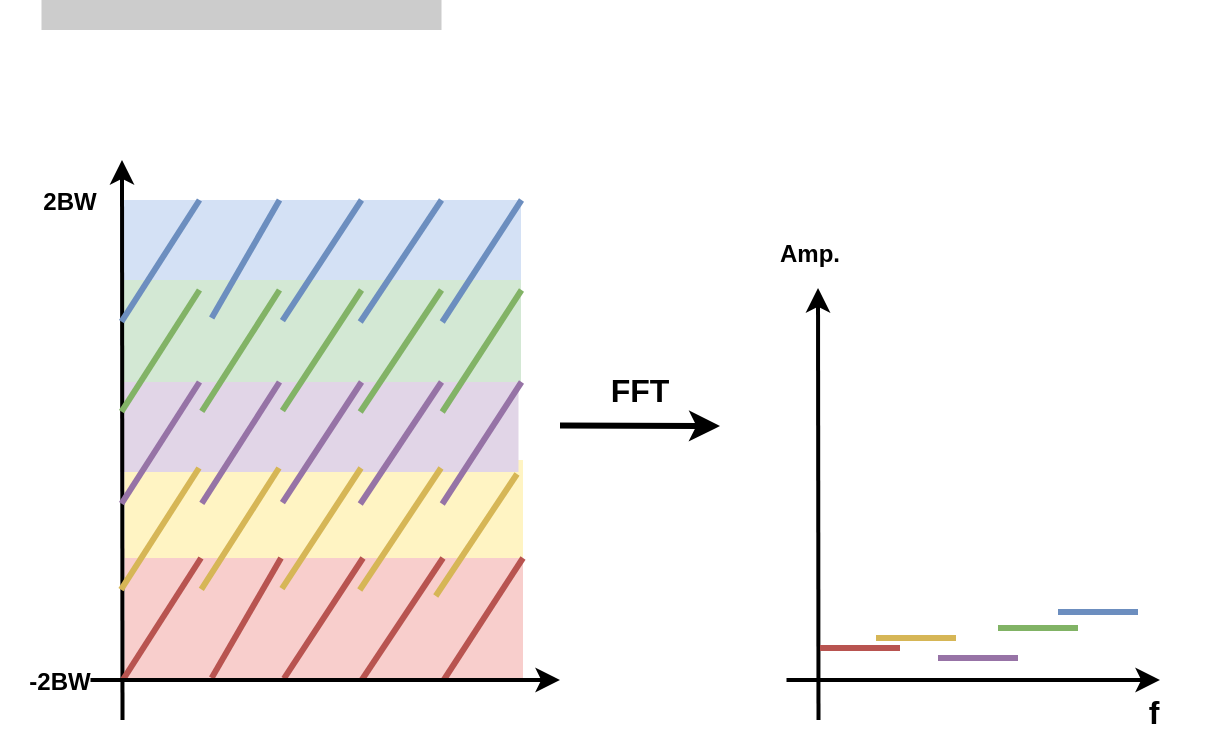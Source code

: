 <mxfile version="24.4.3" type="github">
  <diagram name="第 1 页" id="VxNEleHXGu8UuXWeugi7">
    <mxGraphModel dx="1297" dy="712" grid="1" gridSize="10" guides="1" tooltips="1" connect="1" arrows="1" fold="1" page="1" pageScale="1" pageWidth="827" pageHeight="1169" math="0" shadow="0">
      <root>
        <mxCell id="0" />
        <mxCell id="1" parent="0" />
        <mxCell id="XbkIyCVHTv0LO2_xPqWA-1" value="&lt;b&gt;2BW&lt;/b&gt;" style="text;strokeColor=none;align=center;fillColor=none;html=1;verticalAlign=middle;whiteSpace=wrap;rounded=0;" vertex="1" parent="1">
          <mxGeometry x="34.75" y="105.5" width="60" height="30" as="geometry" />
        </mxCell>
        <mxCell id="XbkIyCVHTv0LO2_xPqWA-6" value="" style="rounded=0;whiteSpace=wrap;html=1;fillColor=#F8CECC;strokeColor=none;container=0;" vertex="1" parent="1">
          <mxGeometry x="92.25" y="290" width="199.25" height="69" as="geometry" />
        </mxCell>
        <mxCell id="XbkIyCVHTv0LO2_xPqWA-7" value="" style="rounded=0;whiteSpace=wrap;html=1;fillColor=#FFF4C3;strokeColor=none;container=0;" vertex="1" parent="1">
          <mxGeometry x="92.25" y="250" width="199.25" height="49" as="geometry" />
        </mxCell>
        <mxCell id="XbkIyCVHTv0LO2_xPqWA-8" value="" style="rounded=0;whiteSpace=wrap;html=1;fillColor=#E1D5E7;strokeColor=none;container=0;" vertex="1" parent="1">
          <mxGeometry x="90" y="210" width="199.25" height="46" as="geometry" />
        </mxCell>
        <mxCell id="XbkIyCVHTv0LO2_xPqWA-9" value="" style="rounded=0;whiteSpace=wrap;html=1;fillColor=#D4E1F5;strokeColor=none;container=0;" vertex="1" parent="1">
          <mxGeometry x="91.252" y="120" width="199.25" height="46" as="geometry" />
        </mxCell>
        <mxCell id="XbkIyCVHTv0LO2_xPqWA-10" value="" style="rounded=0;whiteSpace=wrap;html=1;fillColor=#D3E8D4;strokeColor=none;container=0;" vertex="1" parent="1">
          <mxGeometry x="91.25" y="160" width="199.25" height="51" as="geometry" />
        </mxCell>
        <mxCell id="XbkIyCVHTv0LO2_xPqWA-12" value="" style="endArrow=none;html=1;rounded=0;strokeWidth=3;strokeColor=#d6b656;fillColor=#fff2cc;" edge="1" parent="1">
          <mxGeometry width="50" height="50" relative="1" as="geometry">
            <mxPoint x="247.87" y="318" as="sourcePoint" />
            <mxPoint x="288.5" y="257" as="targetPoint" />
          </mxGeometry>
        </mxCell>
        <mxCell id="XbkIyCVHTv0LO2_xPqWA-13" value="" style="endArrow=classic;html=1;rounded=0;strokeWidth=2;" edge="1" parent="1">
          <mxGeometry width="50" height="50" relative="1" as="geometry">
            <mxPoint x="91.25" y="380" as="sourcePoint" />
            <mxPoint x="91" y="100" as="targetPoint" />
          </mxGeometry>
        </mxCell>
        <mxCell id="XbkIyCVHTv0LO2_xPqWA-14" value="" style="group;strokeColor=none;fillColor=#CCCCCC;fontColor=#ffffff;container=0;" vertex="1" connectable="0" parent="1">
          <mxGeometry x="50.75" y="20" width="200" height="15" as="geometry" />
        </mxCell>
        <mxCell id="XbkIyCVHTv0LO2_xPqWA-17" value="" style="endArrow=none;html=1;rounded=0;strokeWidth=3;strokeColor=#6c8ebf;exitX=0.008;exitY=0.972;exitDx=0;exitDy=0;exitPerimeter=0;fillColor=#dae8fc;" edge="1" parent="1">
          <mxGeometry width="50" height="50" relative="1" as="geometry">
            <mxPoint x="90.752" y="180.76" as="sourcePoint" />
            <mxPoint x="129.75" y="120" as="targetPoint" />
          </mxGeometry>
        </mxCell>
        <mxCell id="XbkIyCVHTv0LO2_xPqWA-18" value="" style="endArrow=none;html=1;rounded=0;strokeWidth=3;strokeColor=#6c8ebf;exitX=0.127;exitY=0.984;exitDx=0;exitDy=0;exitPerimeter=0;fillColor=#dae8fc;" edge="1" parent="1">
          <mxGeometry width="50" height="50" relative="1" as="geometry">
            <mxPoint x="135.83" y="179.04" as="sourcePoint" />
            <mxPoint x="169.75" y="120" as="targetPoint" />
          </mxGeometry>
        </mxCell>
        <mxCell id="XbkIyCVHTv0LO2_xPqWA-19" value="" style="endArrow=none;html=1;rounded=0;strokeWidth=3;strokeColor=#6c8ebf;exitX=0.264;exitY=0.979;exitDx=0;exitDy=0;exitPerimeter=0;fillColor=#dae8fc;" edge="1" parent="1">
          <mxGeometry width="50" height="50" relative="1" as="geometry">
            <mxPoint x="171.226" y="180.32" as="sourcePoint" />
            <mxPoint x="210.75" y="120" as="targetPoint" />
          </mxGeometry>
        </mxCell>
        <mxCell id="XbkIyCVHTv0LO2_xPqWA-20" value="" style="endArrow=none;html=1;rounded=0;strokeWidth=3;strokeColor=#6c8ebf;fillColor=#dae8fc;" edge="1" parent="1">
          <mxGeometry width="50" height="50" relative="1" as="geometry">
            <mxPoint x="210.12" y="181" as="sourcePoint" />
            <mxPoint x="250.75" y="120" as="targetPoint" />
          </mxGeometry>
        </mxCell>
        <mxCell id="XbkIyCVHTv0LO2_xPqWA-21" value="" style="endArrow=none;html=1;rounded=0;strokeWidth=3;strokeColor=#6c8ebf;fillColor=#dae8fc;" edge="1" parent="1">
          <mxGeometry width="50" height="50" relative="1" as="geometry">
            <mxPoint x="251.12" y="181" as="sourcePoint" />
            <mxPoint x="290.75" y="120" as="targetPoint" />
          </mxGeometry>
        </mxCell>
        <mxCell id="XbkIyCVHTv0LO2_xPqWA-22" value="" style="endArrow=none;html=1;rounded=0;strokeWidth=3;strokeColor=#82b366;exitX=0.008;exitY=0.972;exitDx=0;exitDy=0;exitPerimeter=0;fillColor=#d5e8d4;" edge="1" parent="1">
          <mxGeometry width="50" height="50" relative="1" as="geometry">
            <mxPoint x="90.752" y="225.76" as="sourcePoint" />
            <mxPoint x="129.75" y="165" as="targetPoint" />
          </mxGeometry>
        </mxCell>
        <mxCell id="XbkIyCVHTv0LO2_xPqWA-23" value="" style="endArrow=none;html=1;rounded=0;strokeWidth=3;strokeColor=#82b366;exitX=0.127;exitY=0.984;exitDx=0;exitDy=0;exitPerimeter=0;fillColor=#d5e8d4;" edge="1" parent="1">
          <mxGeometry width="50" height="50" relative="1" as="geometry">
            <mxPoint x="130.903" y="225.72" as="sourcePoint" />
            <mxPoint x="169.75" y="165" as="targetPoint" />
          </mxGeometry>
        </mxCell>
        <mxCell id="XbkIyCVHTv0LO2_xPqWA-24" value="" style="endArrow=none;html=1;rounded=0;strokeWidth=3;strokeColor=#82b366;exitX=0.264;exitY=0.979;exitDx=0;exitDy=0;exitPerimeter=0;fillColor=#d5e8d4;" edge="1" parent="1">
          <mxGeometry width="50" height="50" relative="1" as="geometry">
            <mxPoint x="171.226" y="225.32" as="sourcePoint" />
            <mxPoint x="210.75" y="165" as="targetPoint" />
          </mxGeometry>
        </mxCell>
        <mxCell id="XbkIyCVHTv0LO2_xPqWA-25" value="" style="endArrow=none;html=1;rounded=0;strokeWidth=3;strokeColor=#82b366;fillColor=#d5e8d4;" edge="1" parent="1">
          <mxGeometry width="50" height="50" relative="1" as="geometry">
            <mxPoint x="210.12" y="226" as="sourcePoint" />
            <mxPoint x="250.75" y="165" as="targetPoint" />
          </mxGeometry>
        </mxCell>
        <mxCell id="XbkIyCVHTv0LO2_xPqWA-26" value="" style="endArrow=none;html=1;rounded=0;strokeWidth=3;strokeColor=#82b366;fillColor=#d5e8d4;" edge="1" parent="1">
          <mxGeometry width="50" height="50" relative="1" as="geometry">
            <mxPoint x="251.12" y="226" as="sourcePoint" />
            <mxPoint x="290.75" y="165" as="targetPoint" />
          </mxGeometry>
        </mxCell>
        <mxCell id="XbkIyCVHTv0LO2_xPqWA-27" value="" style="endArrow=none;html=1;rounded=0;strokeWidth=3;strokeColor=#9673a6;exitX=0.008;exitY=0.972;exitDx=0;exitDy=0;exitPerimeter=0;fillColor=#e1d5e7;" edge="1" parent="1">
          <mxGeometry width="50" height="50" relative="1" as="geometry">
            <mxPoint x="90.752" y="271.76" as="sourcePoint" />
            <mxPoint x="129.75" y="211" as="targetPoint" />
          </mxGeometry>
        </mxCell>
        <mxCell id="XbkIyCVHTv0LO2_xPqWA-28" value="" style="endArrow=none;html=1;rounded=0;strokeWidth=3;strokeColor=#9673a6;exitX=0.127;exitY=0.984;exitDx=0;exitDy=0;exitPerimeter=0;fillColor=#e1d5e7;" edge="1" parent="1">
          <mxGeometry width="50" height="50" relative="1" as="geometry">
            <mxPoint x="130.903" y="271.72" as="sourcePoint" />
            <mxPoint x="169.75" y="211" as="targetPoint" />
          </mxGeometry>
        </mxCell>
        <mxCell id="XbkIyCVHTv0LO2_xPqWA-29" value="" style="endArrow=none;html=1;rounded=0;strokeWidth=3;strokeColor=#9673a6;exitX=0.264;exitY=0.979;exitDx=0;exitDy=0;exitPerimeter=0;fillColor=#e1d5e7;" edge="1" parent="1">
          <mxGeometry width="50" height="50" relative="1" as="geometry">
            <mxPoint x="171.226" y="271.32" as="sourcePoint" />
            <mxPoint x="210.75" y="211" as="targetPoint" />
          </mxGeometry>
        </mxCell>
        <mxCell id="XbkIyCVHTv0LO2_xPqWA-30" value="" style="endArrow=none;html=1;rounded=0;strokeWidth=3;strokeColor=#9673a6;fillColor=#e1d5e7;" edge="1" parent="1">
          <mxGeometry width="50" height="50" relative="1" as="geometry">
            <mxPoint x="210.12" y="272" as="sourcePoint" />
            <mxPoint x="250.75" y="211" as="targetPoint" />
          </mxGeometry>
        </mxCell>
        <mxCell id="XbkIyCVHTv0LO2_xPqWA-31" value="" style="endArrow=none;html=1;rounded=0;strokeWidth=3;strokeColor=#9673a6;fillColor=#e1d5e7;" edge="1" parent="1">
          <mxGeometry width="50" height="50" relative="1" as="geometry">
            <mxPoint x="251.12" y="272" as="sourcePoint" />
            <mxPoint x="290.75" y="211" as="targetPoint" />
          </mxGeometry>
        </mxCell>
        <mxCell id="XbkIyCVHTv0LO2_xPqWA-32" value="" style="endArrow=none;html=1;rounded=0;strokeWidth=3;strokeColor=#d6b656;exitX=0.008;exitY=0.972;exitDx=0;exitDy=0;exitPerimeter=0;fillColor=#fff2cc;" edge="1" parent="1">
          <mxGeometry width="50" height="50" relative="1" as="geometry">
            <mxPoint x="90.502" y="314.76" as="sourcePoint" />
            <mxPoint x="129.5" y="254" as="targetPoint" />
          </mxGeometry>
        </mxCell>
        <mxCell id="XbkIyCVHTv0LO2_xPqWA-33" value="" style="endArrow=none;html=1;rounded=0;strokeWidth=3;strokeColor=#d6b656;exitX=0.127;exitY=0.984;exitDx=0;exitDy=0;exitPerimeter=0;fillColor=#fff2cc;" edge="1" parent="1">
          <mxGeometry width="50" height="50" relative="1" as="geometry">
            <mxPoint x="130.653" y="314.72" as="sourcePoint" />
            <mxPoint x="169.5" y="254" as="targetPoint" />
          </mxGeometry>
        </mxCell>
        <mxCell id="XbkIyCVHTv0LO2_xPqWA-34" value="" style="endArrow=none;html=1;rounded=0;strokeWidth=3;strokeColor=#d6b656;exitX=0.264;exitY=0.979;exitDx=0;exitDy=0;exitPerimeter=0;fillColor=#fff2cc;" edge="1" parent="1">
          <mxGeometry width="50" height="50" relative="1" as="geometry">
            <mxPoint x="170.976" y="314.32" as="sourcePoint" />
            <mxPoint x="210.5" y="254" as="targetPoint" />
          </mxGeometry>
        </mxCell>
        <mxCell id="XbkIyCVHTv0LO2_xPqWA-35" value="" style="endArrow=none;html=1;rounded=0;strokeWidth=3;strokeColor=#d6b656;fillColor=#fff2cc;" edge="1" parent="1">
          <mxGeometry width="50" height="50" relative="1" as="geometry">
            <mxPoint x="209.87" y="315" as="sourcePoint" />
            <mxPoint x="250.5" y="254" as="targetPoint" />
          </mxGeometry>
        </mxCell>
        <mxCell id="XbkIyCVHTv0LO2_xPqWA-36" value="" style="endArrow=none;html=1;rounded=0;strokeWidth=3;strokeColor=#b85450;exitX=0.008;exitY=0.972;exitDx=0;exitDy=0;exitPerimeter=0;fillColor=#f8cecc;" edge="1" parent="1">
          <mxGeometry width="50" height="50" relative="1" as="geometry">
            <mxPoint x="91.502" y="359.76" as="sourcePoint" />
            <mxPoint x="130.5" y="299" as="targetPoint" />
          </mxGeometry>
        </mxCell>
        <mxCell id="XbkIyCVHTv0LO2_xPqWA-37" value="" style="endArrow=none;html=1;rounded=0;strokeWidth=3;strokeColor=#b85450;exitX=0.127;exitY=0.984;exitDx=0;exitDy=0;exitPerimeter=0;fillColor=#f8cecc;" edge="1" parent="1">
          <mxGeometry width="50" height="50" relative="1" as="geometry">
            <mxPoint x="135.83" y="359.04" as="sourcePoint" />
            <mxPoint x="170.5" y="299" as="targetPoint" />
          </mxGeometry>
        </mxCell>
        <mxCell id="XbkIyCVHTv0LO2_xPqWA-38" value="" style="endArrow=none;html=1;rounded=0;strokeWidth=3;strokeColor=#b85450;exitX=0.264;exitY=0.979;exitDx=0;exitDy=0;exitPerimeter=0;fillColor=#f8cecc;" edge="1" parent="1">
          <mxGeometry width="50" height="50" relative="1" as="geometry">
            <mxPoint x="171.976" y="359.32" as="sourcePoint" />
            <mxPoint x="211.5" y="299" as="targetPoint" />
          </mxGeometry>
        </mxCell>
        <mxCell id="XbkIyCVHTv0LO2_xPqWA-39" value="" style="endArrow=none;html=1;rounded=0;strokeWidth=3;strokeColor=#b85450;fillColor=#f8cecc;" edge="1" parent="1">
          <mxGeometry width="50" height="50" relative="1" as="geometry">
            <mxPoint x="210.87" y="360" as="sourcePoint" />
            <mxPoint x="251.5" y="299" as="targetPoint" />
          </mxGeometry>
        </mxCell>
        <mxCell id="XbkIyCVHTv0LO2_xPqWA-40" value="" style="endArrow=none;html=1;rounded=0;strokeWidth=3;strokeColor=#b85450;fillColor=#f8cecc;" edge="1" parent="1">
          <mxGeometry width="50" height="50" relative="1" as="geometry">
            <mxPoint x="251.87" y="360" as="sourcePoint" />
            <mxPoint x="291.5" y="299" as="targetPoint" />
          </mxGeometry>
        </mxCell>
        <mxCell id="XbkIyCVHTv0LO2_xPqWA-41" value="" style="endArrow=none;html=1;rounded=0;strokeWidth=3;strokeColor=#6c8ebf;exitX=0.127;exitY=0.984;exitDx=0;exitDy=0;exitPerimeter=0;fillColor=#dae8fc;" edge="1" parent="1">
          <mxGeometry width="50" height="50" relative="1" as="geometry">
            <mxPoint x="130.903" y="180.72" as="sourcePoint" />
            <mxPoint x="131.368" y="180.0" as="targetPoint" />
          </mxGeometry>
        </mxCell>
        <mxCell id="XbkIyCVHTv0LO2_xPqWA-44" value="" style="endArrow=none;html=1;rounded=0;strokeWidth=3;strokeColor=#b85450;exitX=0.127;exitY=0.984;exitDx=0;exitDy=0;exitPerimeter=0;fillColor=#f8cecc;" edge="1" parent="1">
          <mxGeometry width="50" height="50" relative="1" as="geometry">
            <mxPoint x="131.653" y="359.72" as="sourcePoint" />
            <mxPoint x="131.473" y="360" as="targetPoint" />
          </mxGeometry>
        </mxCell>
        <mxCell id="XbkIyCVHTv0LO2_xPqWA-46" value="" style="endArrow=classic;html=1;rounded=0;strokeWidth=2;" edge="1" parent="1">
          <mxGeometry width="50" height="50" relative="1" as="geometry">
            <mxPoint x="75.25" y="360" as="sourcePoint" />
            <mxPoint x="310" y="360" as="targetPoint" />
          </mxGeometry>
        </mxCell>
        <mxCell id="XbkIyCVHTv0LO2_xPqWA-55" value="&lt;b&gt;-2BW&lt;/b&gt;" style="text;strokeColor=none;align=center;fillColor=none;html=1;verticalAlign=middle;whiteSpace=wrap;rounded=0;" vertex="1" parent="1">
          <mxGeometry x="30" y="346" width="60" height="30" as="geometry" />
        </mxCell>
        <mxCell id="XbkIyCVHTv0LO2_xPqWA-59" value="" style="endArrow=classic;html=1;rounded=0;strokeWidth=3;" edge="1" parent="1">
          <mxGeometry width="50" height="50" relative="1" as="geometry">
            <mxPoint x="310" y="232.71" as="sourcePoint" />
            <mxPoint x="390" y="233" as="targetPoint" />
          </mxGeometry>
        </mxCell>
        <mxCell id="XbkIyCVHTv0LO2_xPqWA-61" value="&lt;b&gt;&lt;font style=&quot;font-size: 16px;&quot;&gt;FFT&lt;/font&gt;&lt;/b&gt;" style="text;strokeColor=none;align=center;fillColor=none;html=1;verticalAlign=middle;whiteSpace=wrap;rounded=0;" vertex="1" parent="1">
          <mxGeometry x="320" y="200" width="60" height="30" as="geometry" />
        </mxCell>
        <mxCell id="XbkIyCVHTv0LO2_xPqWA-70" value="" style="endArrow=classic;html=1;rounded=0;strokeWidth=2;" edge="1" parent="1">
          <mxGeometry width="50" height="50" relative="1" as="geometry">
            <mxPoint x="439.25" y="380" as="sourcePoint" />
            <mxPoint x="439" y="164" as="targetPoint" />
          </mxGeometry>
        </mxCell>
        <mxCell id="XbkIyCVHTv0LO2_xPqWA-98" value="" style="endArrow=classic;html=1;rounded=0;strokeWidth=2;" edge="1" parent="1">
          <mxGeometry width="50" height="50" relative="1" as="geometry">
            <mxPoint x="423.25" y="360" as="sourcePoint" />
            <mxPoint x="610" y="360" as="targetPoint" />
          </mxGeometry>
        </mxCell>
        <mxCell id="XbkIyCVHTv0LO2_xPqWA-100" value="&lt;font face=&quot;Helvetica&quot;&gt;&lt;b&gt;Amp.&lt;/b&gt;&lt;/font&gt;" style="text;strokeColor=none;align=center;fillColor=none;html=1;verticalAlign=middle;whiteSpace=wrap;rounded=0;" vertex="1" parent="1">
          <mxGeometry x="405" y="132" width="60" height="30" as="geometry" />
        </mxCell>
        <mxCell id="XbkIyCVHTv0LO2_xPqWA-101" value="&lt;font face=&quot;Helvetica&quot; style=&quot;font-size: 16px;&quot;&gt;&lt;b&gt;f&lt;/b&gt;&lt;/font&gt;" style="text;strokeColor=none;align=center;fillColor=none;html=1;verticalAlign=middle;whiteSpace=wrap;rounded=0;" vertex="1" parent="1">
          <mxGeometry x="577" y="361" width="60" height="30" as="geometry" />
        </mxCell>
        <mxCell id="XbkIyCVHTv0LO2_xPqWA-102" value="" style="endArrow=none;html=1;rounded=0;strokeWidth=3;strokeColor=#b85450;exitX=0.008;exitY=0.972;exitDx=0;exitDy=0;exitPerimeter=0;fillColor=#f8cecc;" edge="1" parent="1">
          <mxGeometry width="50" height="50" relative="1" as="geometry">
            <mxPoint x="440.002" y="344" as="sourcePoint" />
            <mxPoint x="480" y="344" as="targetPoint" />
          </mxGeometry>
        </mxCell>
        <mxCell id="XbkIyCVHTv0LO2_xPqWA-103" value="" style="endArrow=none;html=1;rounded=0;strokeWidth=3;strokeColor=#d6b656;exitX=0.008;exitY=0.972;exitDx=0;exitDy=0;exitPerimeter=0;fillColor=#f8cecc;" edge="1" parent="1">
          <mxGeometry width="50" height="50" relative="1" as="geometry">
            <mxPoint x="468.002" y="339" as="sourcePoint" />
            <mxPoint x="508" y="339" as="targetPoint" />
          </mxGeometry>
        </mxCell>
        <mxCell id="XbkIyCVHTv0LO2_xPqWA-104" value="" style="endArrow=none;html=1;rounded=0;strokeWidth=3;strokeColor=#9773a6;exitX=0.008;exitY=0.972;exitDx=0;exitDy=0;exitPerimeter=0;fillColor=#f8cecc;" edge="1" parent="1">
          <mxGeometry width="50" height="50" relative="1" as="geometry">
            <mxPoint x="499.002" y="349" as="sourcePoint" />
            <mxPoint x="539" y="349" as="targetPoint" />
          </mxGeometry>
        </mxCell>
        <mxCell id="XbkIyCVHTv0LO2_xPqWA-105" value="" style="endArrow=none;html=1;rounded=0;strokeWidth=3;strokeColor=#81b365;exitX=0.008;exitY=0.972;exitDx=0;exitDy=0;exitPerimeter=0;fillColor=#f8cecc;" edge="1" parent="1">
          <mxGeometry width="50" height="50" relative="1" as="geometry">
            <mxPoint x="529.002" y="334" as="sourcePoint" />
            <mxPoint x="569" y="334" as="targetPoint" />
          </mxGeometry>
        </mxCell>
        <mxCell id="XbkIyCVHTv0LO2_xPqWA-106" value="" style="endArrow=none;html=1;rounded=0;strokeWidth=3;strokeColor=#6c8ebf;exitX=0.008;exitY=0.972;exitDx=0;exitDy=0;exitPerimeter=0;fillColor=#f8cecc;" edge="1" parent="1">
          <mxGeometry width="50" height="50" relative="1" as="geometry">
            <mxPoint x="559.002" y="326" as="sourcePoint" />
            <mxPoint x="599" y="326" as="targetPoint" />
          </mxGeometry>
        </mxCell>
      </root>
    </mxGraphModel>
  </diagram>
</mxfile>
